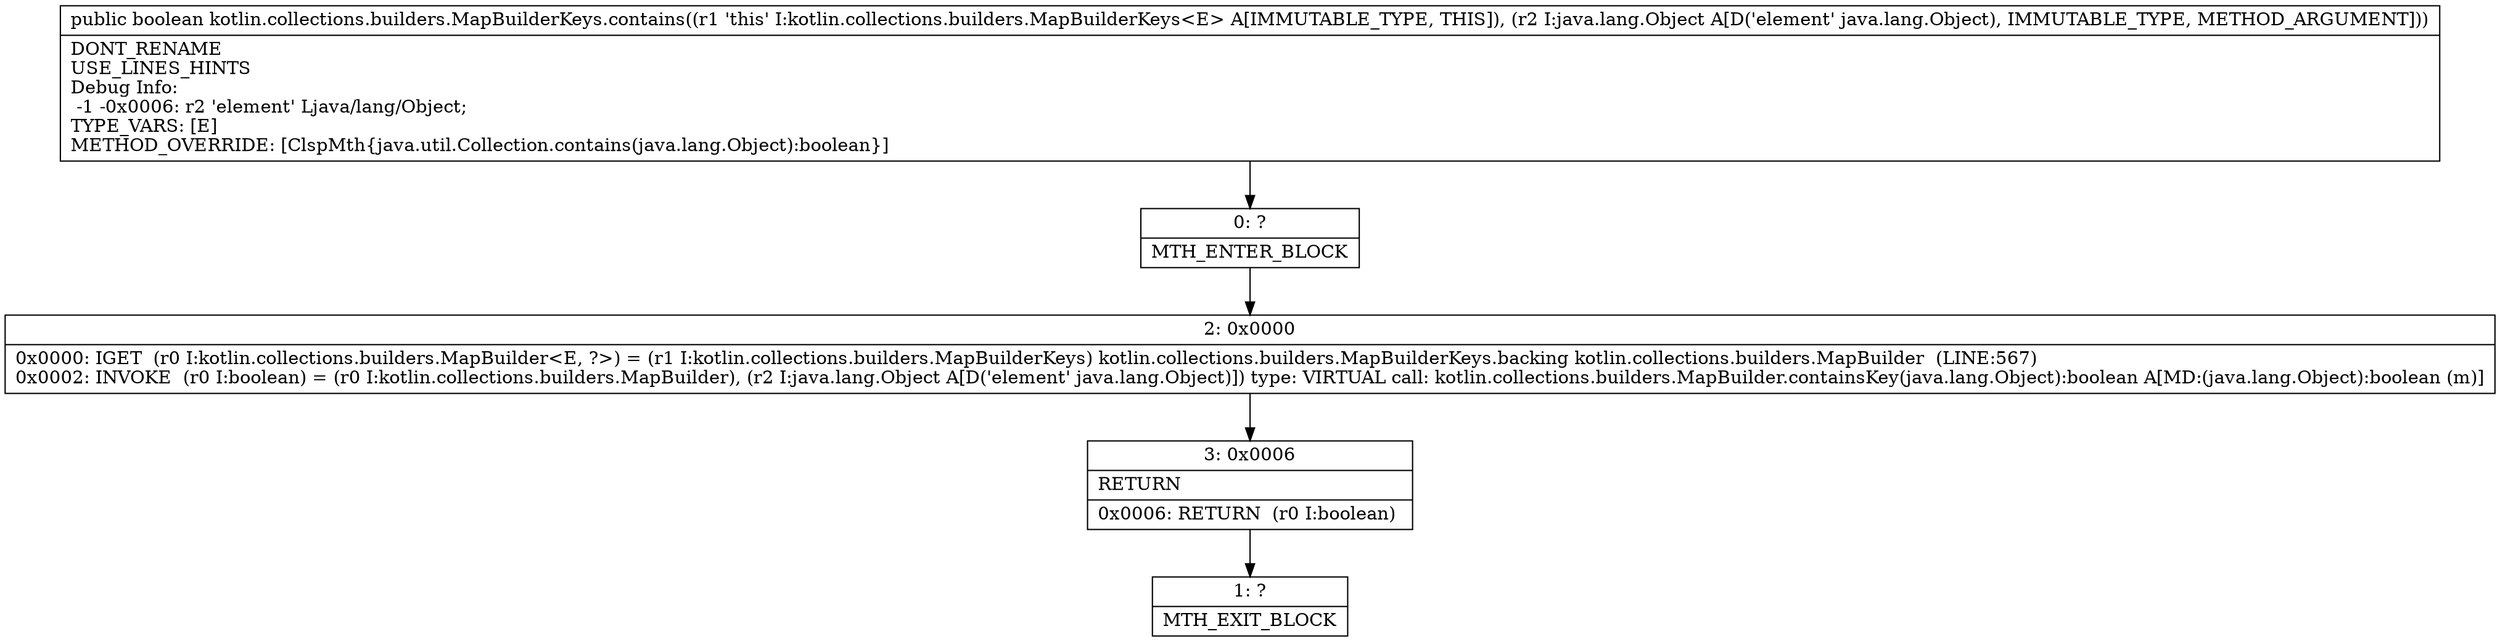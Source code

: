 digraph "CFG forkotlin.collections.builders.MapBuilderKeys.contains(Ljava\/lang\/Object;)Z" {
Node_0 [shape=record,label="{0\:\ ?|MTH_ENTER_BLOCK\l}"];
Node_2 [shape=record,label="{2\:\ 0x0000|0x0000: IGET  (r0 I:kotlin.collections.builders.MapBuilder\<E, ?\>) = (r1 I:kotlin.collections.builders.MapBuilderKeys) kotlin.collections.builders.MapBuilderKeys.backing kotlin.collections.builders.MapBuilder  (LINE:567)\l0x0002: INVOKE  (r0 I:boolean) = (r0 I:kotlin.collections.builders.MapBuilder), (r2 I:java.lang.Object A[D('element' java.lang.Object)]) type: VIRTUAL call: kotlin.collections.builders.MapBuilder.containsKey(java.lang.Object):boolean A[MD:(java.lang.Object):boolean (m)]\l}"];
Node_3 [shape=record,label="{3\:\ 0x0006|RETURN\l|0x0006: RETURN  (r0 I:boolean) \l}"];
Node_1 [shape=record,label="{1\:\ ?|MTH_EXIT_BLOCK\l}"];
MethodNode[shape=record,label="{public boolean kotlin.collections.builders.MapBuilderKeys.contains((r1 'this' I:kotlin.collections.builders.MapBuilderKeys\<E\> A[IMMUTABLE_TYPE, THIS]), (r2 I:java.lang.Object A[D('element' java.lang.Object), IMMUTABLE_TYPE, METHOD_ARGUMENT]))  | DONT_RENAME\lUSE_LINES_HINTS\lDebug Info:\l  \-1 \-0x0006: r2 'element' Ljava\/lang\/Object;\lTYPE_VARS: [E]\lMETHOD_OVERRIDE: [ClspMth\{java.util.Collection.contains(java.lang.Object):boolean\}]\l}"];
MethodNode -> Node_0;Node_0 -> Node_2;
Node_2 -> Node_3;
Node_3 -> Node_1;
}

